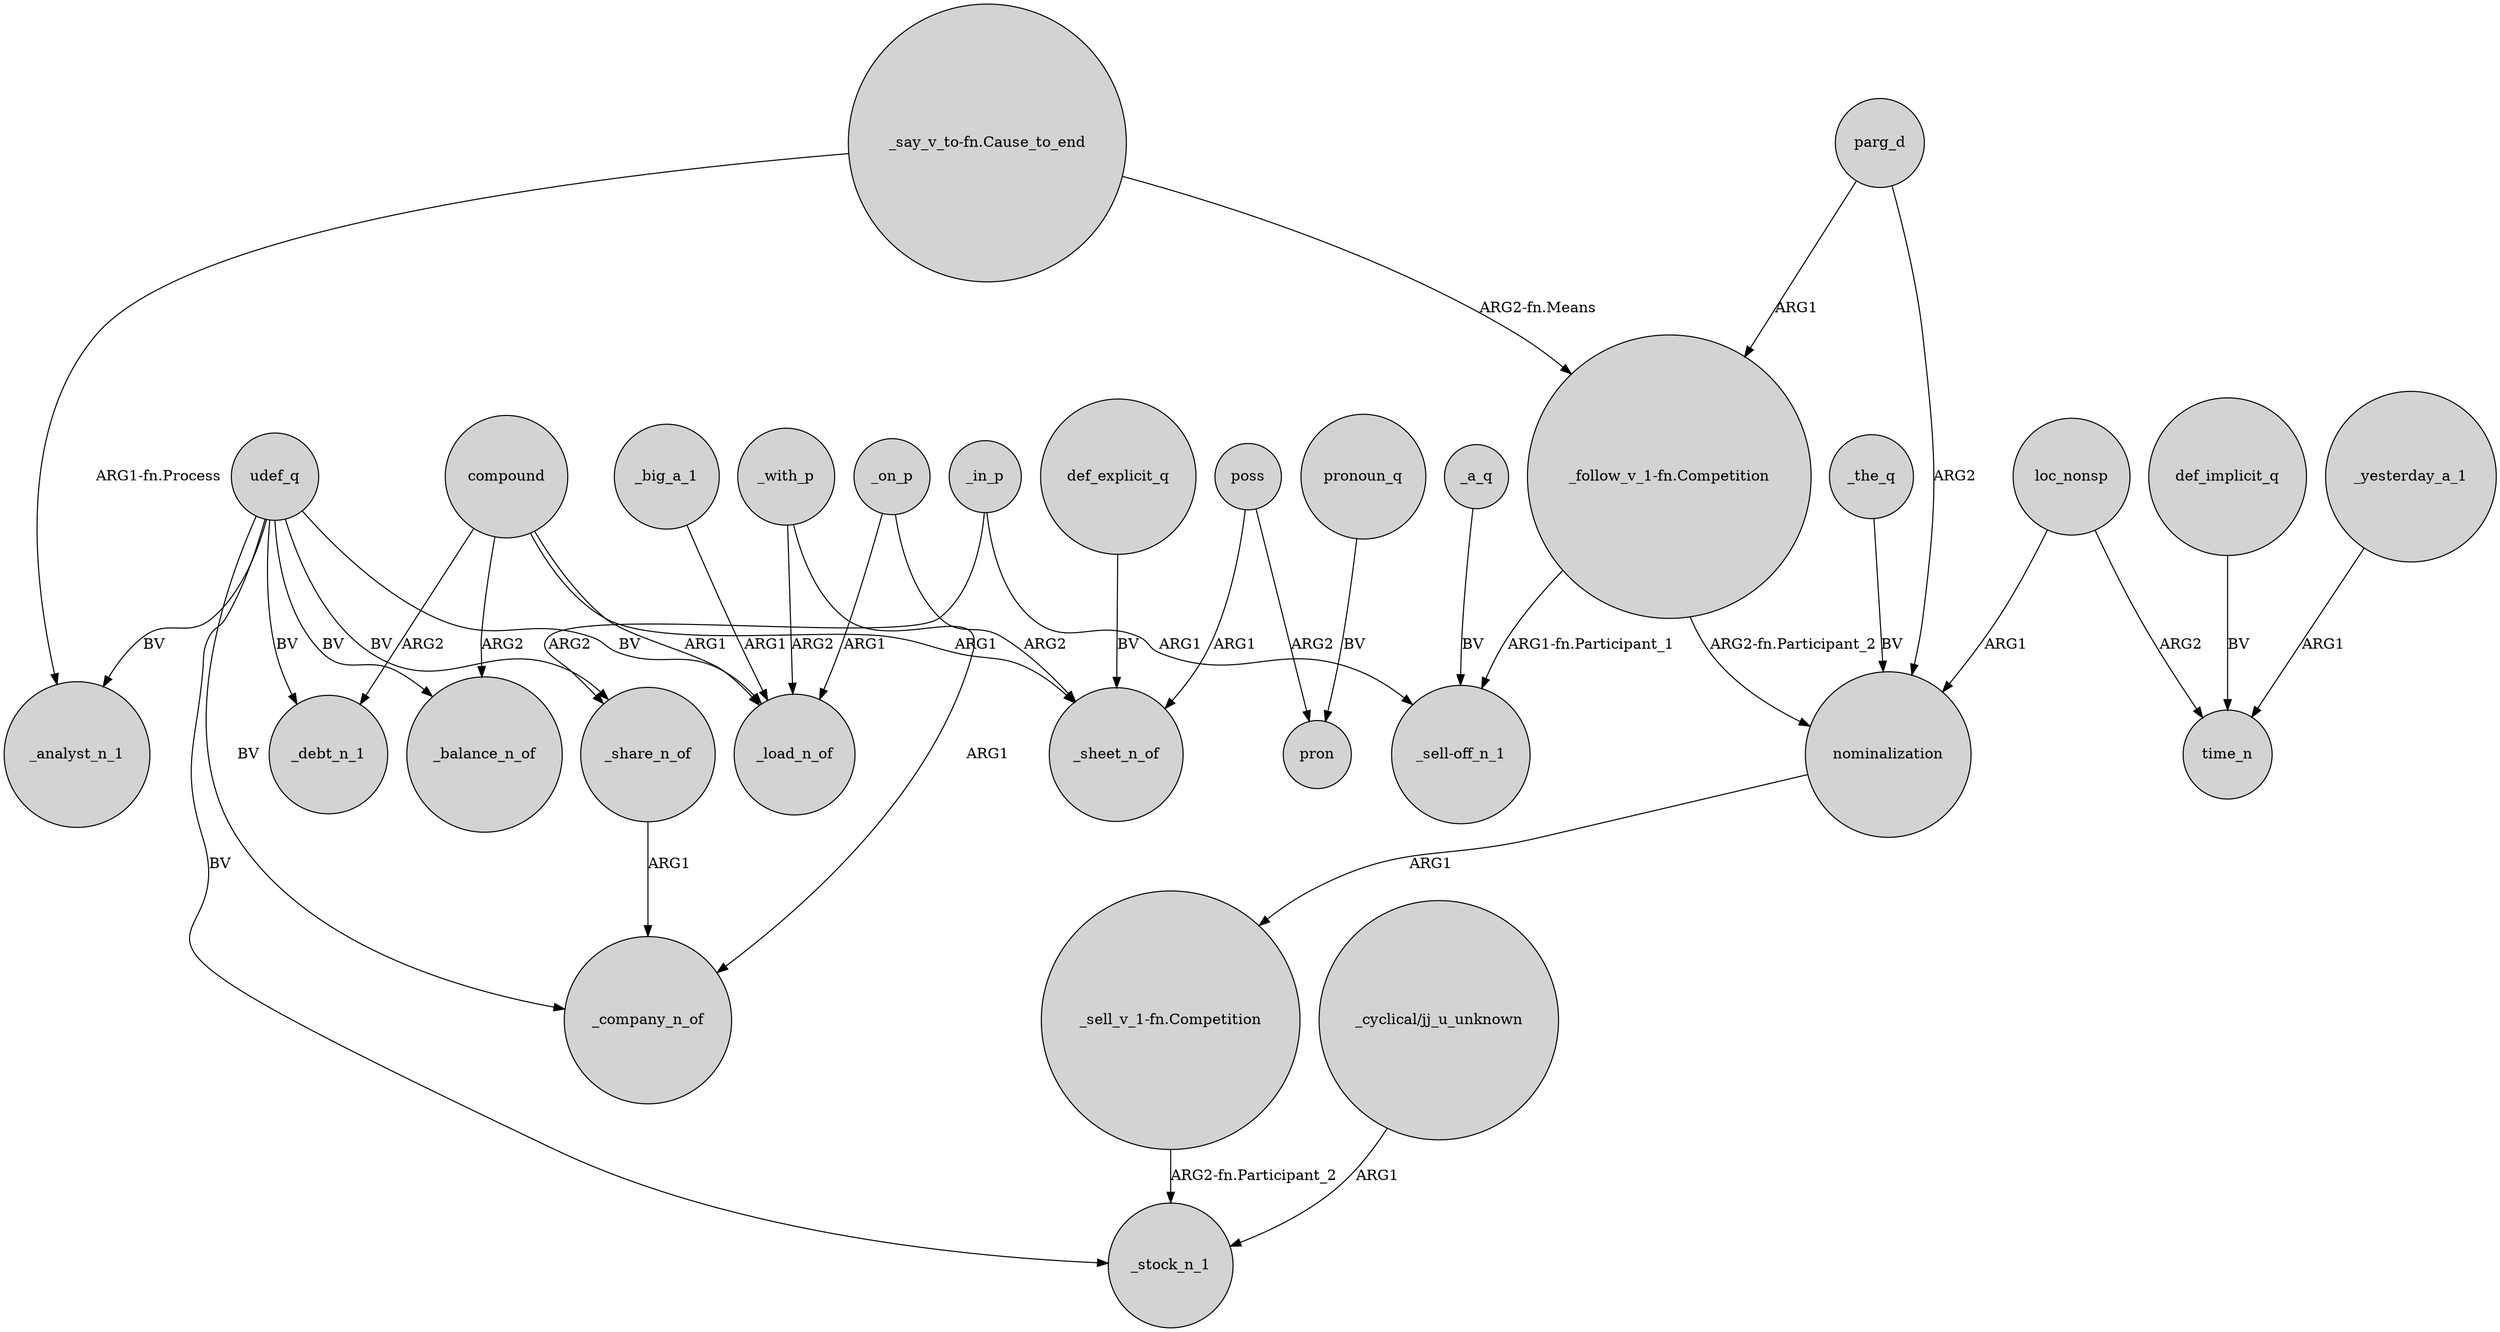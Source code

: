 digraph {
	node [shape=circle style=filled]
	_the_q -> nominalization [label=BV]
	_share_n_of -> _company_n_of [label=ARG1]
	compound -> _load_n_of [label=ARG1]
	nominalization -> "_sell_v_1-fn.Competition" [label=ARG1]
	_on_p -> _sheet_n_of [label=ARG2]
	udef_q -> _analyst_n_1 [label=BV]
	_in_p -> "_sell-off_n_1" [label=ARG1]
	"_say_v_to-fn.Cause_to_end" -> "_follow_v_1-fn.Competition" [label="ARG2-fn.Means"]
	compound -> _balance_n_of [label=ARG2]
	poss -> _sheet_n_of [label=ARG1]
	udef_q -> _load_n_of [label=BV]
	_yesterday_a_1 -> time_n [label=ARG1]
	loc_nonsp -> nominalization [label=ARG1]
	parg_d -> nominalization [label=ARG2]
	pronoun_q -> pron [label=BV]
	_with_p -> _company_n_of [label=ARG1]
	poss -> pron [label=ARG2]
	udef_q -> _stock_n_1 [label=BV]
	udef_q -> _debt_n_1 [label=BV]
	_big_a_1 -> _load_n_of [label=ARG1]
	"_follow_v_1-fn.Competition" -> nominalization [label="ARG2-fn.Participant_2"]
	udef_q -> _balance_n_of [label=BV]
	udef_q -> _share_n_of [label=BV]
	_with_p -> _load_n_of [label=ARG2]
	udef_q -> _company_n_of [label=BV]
	"_follow_v_1-fn.Competition" -> "_sell-off_n_1" [label="ARG1-fn.Participant_1"]
	"_say_v_to-fn.Cause_to_end" -> _analyst_n_1 [label="ARG1-fn.Process"]
	compound -> _debt_n_1 [label=ARG2]
	"_cyclical/jj_u_unknown" -> _stock_n_1 [label=ARG1]
	loc_nonsp -> time_n [label=ARG2]
	_on_p -> _load_n_of [label=ARG1]
	_a_q -> "_sell-off_n_1" [label=BV]
	parg_d -> "_follow_v_1-fn.Competition" [label=ARG1]
	_in_p -> _share_n_of [label=ARG2]
	"_sell_v_1-fn.Competition" -> _stock_n_1 [label="ARG2-fn.Participant_2"]
	def_implicit_q -> time_n [label=BV]
	def_explicit_q -> _sheet_n_of [label=BV]
	compound -> _sheet_n_of [label=ARG1]
}
